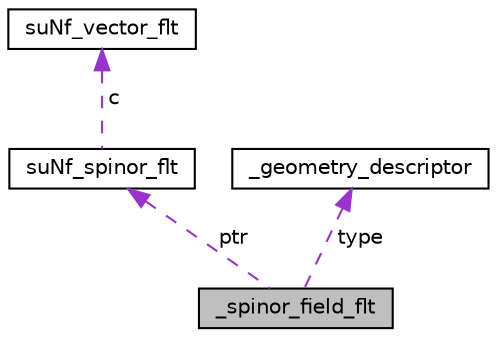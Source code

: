 digraph "_spinor_field_flt"
{
 // LATEX_PDF_SIZE
  edge [fontname="Helvetica",fontsize="10",labelfontname="Helvetica",labelfontsize="10"];
  node [fontname="Helvetica",fontsize="10",shape=record];
  Node1 [label="_spinor_field_flt",height=0.2,width=0.4,color="black", fillcolor="grey75", style="filled", fontcolor="black",tooltip=" "];
  Node2 -> Node1 [dir="back",color="darkorchid3",fontsize="10",style="dashed",label=" ptr" ];
  Node2 [label="suNf_spinor_flt",height=0.2,width=0.4,color="black", fillcolor="white", style="filled",URL="$de/def/structsuNf__spinor__flt.html",tooltip=" "];
  Node3 -> Node2 [dir="back",color="darkorchid3",fontsize="10",style="dashed",label=" c" ];
  Node3 [label="suNf_vector_flt",height=0.2,width=0.4,color="black", fillcolor="white", style="filled",URL="$d8/d5b/structsuNf__vector__flt.html",tooltip=" "];
  Node4 -> Node1 [dir="back",color="darkorchid3",fontsize="10",style="dashed",label=" type" ];
  Node4 [label="_geometry_descriptor",height=0.2,width=0.4,color="black", fillcolor="white", style="filled",URL="$db/d43/struct__geometry__descriptor.html",tooltip=" "];
}

